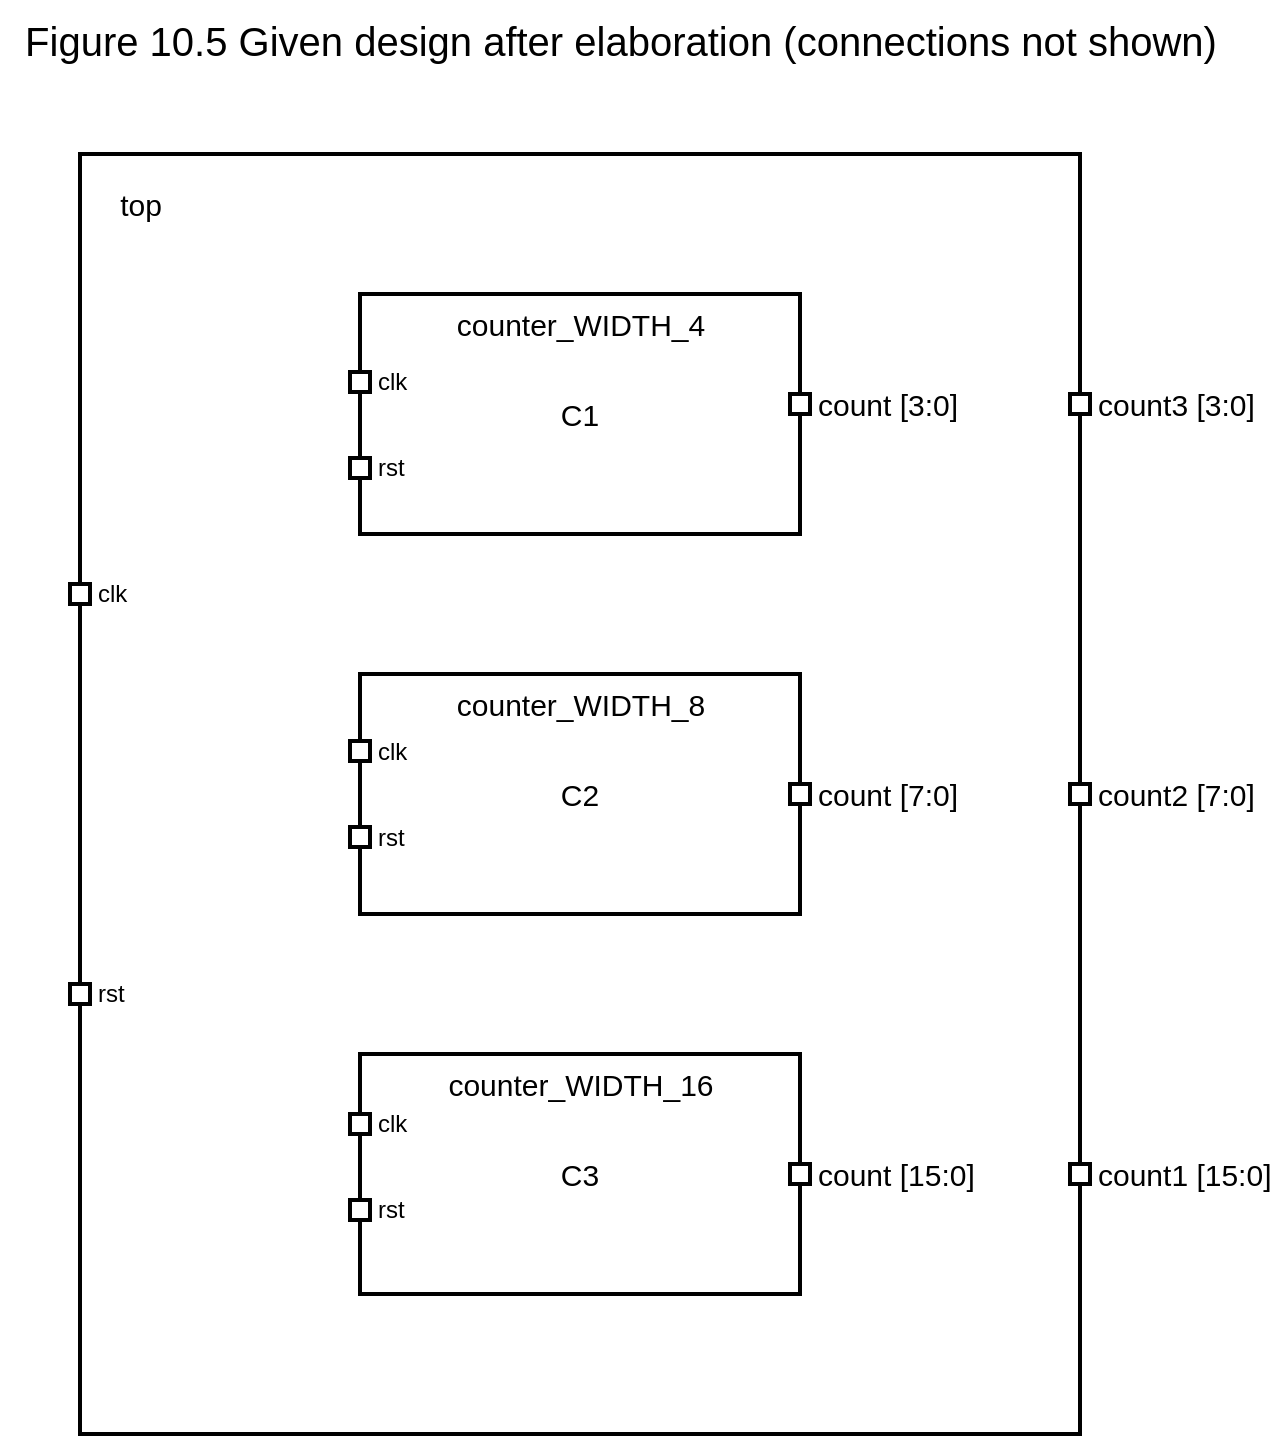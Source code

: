 <mxfile version="26.2.10">
  <diagram name="Page-1" id="7e0a89b8-554c-2b80-1dc8-d5c74ca68de4">
    <mxGraphModel dx="1215" dy="710" grid="0" gridSize="10" guides="1" tooltips="1" connect="1" arrows="1" fold="1" page="1" pageScale="1" pageWidth="1100" pageHeight="850" background="none" math="0" shadow="0">
      <root>
        <mxCell id="0" />
        <mxCell id="1" parent="0" />
        <mxCell id="eWZYyE1SWQtNZKoHh4lj-1" value="" style="rounded=0;whiteSpace=wrap;html=1;fontSize=15;strokeWidth=2;" vertex="1" parent="1">
          <mxGeometry x="275" y="180" width="500" height="640" as="geometry" />
        </mxCell>
        <mxCell id="eWZYyE1SWQtNZKoHh4lj-3" value="C1" style="rounded=0;whiteSpace=wrap;html=1;fontSize=15;strokeWidth=2;" vertex="1" parent="1">
          <mxGeometry x="415" y="250" width="220" height="120" as="geometry" />
        </mxCell>
        <mxCell id="eWZYyE1SWQtNZKoHh4lj-4" value="C2" style="rounded=0;whiteSpace=wrap;html=1;fontSize=15;strokeWidth=2;" vertex="1" parent="1">
          <mxGeometry x="415" y="440" width="220" height="120" as="geometry" />
        </mxCell>
        <mxCell id="eWZYyE1SWQtNZKoHh4lj-5" value="C3" style="rounded=0;whiteSpace=wrap;html=1;fontSize=15;strokeWidth=2;" vertex="1" parent="1">
          <mxGeometry x="415" y="630" width="220" height="120" as="geometry" />
        </mxCell>
        <mxCell id="eWZYyE1SWQtNZKoHh4lj-6" value="top" style="text;html=1;align=center;verticalAlign=middle;resizable=0;points=[];autosize=1;strokeColor=none;fillColor=none;fontSize=15;strokeWidth=2;" vertex="1" parent="1">
          <mxGeometry x="285" y="190" width="40" height="30" as="geometry" />
        </mxCell>
        <mxCell id="eWZYyE1SWQtNZKoHh4lj-7" value="counter_WIDTH_4" style="text;html=1;align=center;verticalAlign=middle;resizable=0;points=[];autosize=1;strokeColor=none;fillColor=none;fontSize=15;strokeWidth=2;" vertex="1" parent="1">
          <mxGeometry x="450" y="250" width="150" height="30" as="geometry" />
        </mxCell>
        <mxCell id="eWZYyE1SWQtNZKoHh4lj-8" value="counter_WIDTH_8" style="text;html=1;align=center;verticalAlign=middle;resizable=0;points=[];autosize=1;strokeColor=none;fillColor=none;fontSize=15;strokeWidth=2;" vertex="1" parent="1">
          <mxGeometry x="450" y="440" width="150" height="30" as="geometry" />
        </mxCell>
        <mxCell id="eWZYyE1SWQtNZKoHh4lj-9" value="counter_WIDTH_16" style="text;html=1;align=center;verticalAlign=middle;resizable=0;points=[];autosize=1;strokeColor=none;fillColor=none;fontSize=15;strokeWidth=2;" vertex="1" parent="1">
          <mxGeometry x="445" y="630" width="160" height="30" as="geometry" />
        </mxCell>
        <mxCell id="eWZYyE1SWQtNZKoHh4lj-30" value="Figure 10.5 Given design after elaboration (connections not shown)" style="text;html=1;align=center;verticalAlign=middle;resizable=0;points=[];autosize=1;strokeColor=none;fillColor=none;fontSize=20;strokeWidth=2;" vertex="1" parent="1">
          <mxGeometry x="235" y="103" width="620" height="40" as="geometry" />
        </mxCell>
        <mxCell id="eWZYyE1SWQtNZKoHh4lj-31" value="clk" style="fontStyle=0;labelPosition=right;verticalLabelPosition=middle;align=left;verticalAlign=middle;spacingLeft=2;html=1;strokeWidth=2;" vertex="1" parent="1">
          <mxGeometry x="270" y="395" width="10" height="10" as="geometry" />
        </mxCell>
        <mxCell id="eWZYyE1SWQtNZKoHh4lj-35" value="rst" style="fontStyle=0;labelPosition=right;verticalLabelPosition=middle;align=left;verticalAlign=middle;spacingLeft=2;html=1;strokeWidth=2;" vertex="1" parent="1">
          <mxGeometry x="270" y="595" width="10" height="10" as="geometry" />
        </mxCell>
        <mxCell id="eWZYyE1SWQtNZKoHh4lj-36" value="clk" style="fontStyle=0;labelPosition=right;verticalLabelPosition=middle;align=left;verticalAlign=middle;spacingLeft=2;html=1;strokeWidth=2;" vertex="1" parent="1">
          <mxGeometry x="410" y="289" width="10" height="10" as="geometry" />
        </mxCell>
        <mxCell id="eWZYyE1SWQtNZKoHh4lj-37" value="rst" style="fontStyle=0;labelPosition=right;verticalLabelPosition=middle;align=left;verticalAlign=middle;spacingLeft=2;html=1;strokeWidth=2;" vertex="1" parent="1">
          <mxGeometry x="410" y="332" width="10" height="10" as="geometry" />
        </mxCell>
        <mxCell id="eWZYyE1SWQtNZKoHh4lj-39" value="clk" style="fontStyle=0;labelPosition=right;verticalLabelPosition=middle;align=left;verticalAlign=middle;spacingLeft=2;html=1;strokeWidth=2;" vertex="1" parent="1">
          <mxGeometry x="410" y="473.5" width="10" height="10" as="geometry" />
        </mxCell>
        <mxCell id="eWZYyE1SWQtNZKoHh4lj-40" value="rst" style="fontStyle=0;labelPosition=right;verticalLabelPosition=middle;align=left;verticalAlign=middle;spacingLeft=2;html=1;strokeWidth=2;" vertex="1" parent="1">
          <mxGeometry x="410" y="516.5" width="10" height="10" as="geometry" />
        </mxCell>
        <mxCell id="eWZYyE1SWQtNZKoHh4lj-41" value="clk" style="fontStyle=0;labelPosition=right;verticalLabelPosition=middle;align=left;verticalAlign=middle;spacingLeft=2;html=1;strokeWidth=2;" vertex="1" parent="1">
          <mxGeometry x="410" y="660" width="10" height="10" as="geometry" />
        </mxCell>
        <mxCell id="eWZYyE1SWQtNZKoHh4lj-42" value="rst" style="fontStyle=0;labelPosition=right;verticalLabelPosition=middle;align=left;verticalAlign=middle;spacingLeft=2;html=1;strokeWidth=2;" vertex="1" parent="1">
          <mxGeometry x="410" y="703" width="10" height="10" as="geometry" />
        </mxCell>
        <mxCell id="eWZYyE1SWQtNZKoHh4lj-43" value="&lt;span style=&quot;font-size: 15px; text-align: center;&quot;&gt;count [7:0]&lt;/span&gt;" style="fontStyle=0;labelPosition=right;verticalLabelPosition=middle;align=left;verticalAlign=middle;spacingLeft=2;html=1;strokeWidth=2;" vertex="1" parent="1">
          <mxGeometry x="630" y="495" width="10" height="10" as="geometry" />
        </mxCell>
        <mxCell id="eWZYyE1SWQtNZKoHh4lj-44" value="&lt;span style=&quot;font-size: 15px; text-align: center;&quot;&gt;count [15:0]&lt;/span&gt;" style="fontStyle=0;labelPosition=right;verticalLabelPosition=middle;align=left;verticalAlign=middle;spacingLeft=2;html=1;strokeWidth=2;" vertex="1" parent="1">
          <mxGeometry x="630" y="685" width="10" height="10" as="geometry" />
        </mxCell>
        <mxCell id="eWZYyE1SWQtNZKoHh4lj-45" value="&lt;span style=&quot;font-size: 15px; text-align: center;&quot;&gt;count [3:0]&lt;/span&gt;" style="fontStyle=0;labelPosition=right;verticalLabelPosition=middle;align=left;verticalAlign=middle;spacingLeft=2;html=1;strokeWidth=2;" vertex="1" parent="1">
          <mxGeometry x="630" y="300" width="10" height="10" as="geometry" />
        </mxCell>
        <mxCell id="eWZYyE1SWQtNZKoHh4lj-46" value="&lt;span style=&quot;font-size: 15px; text-align: center;&quot;&gt;count3 [3:0]&lt;/span&gt;" style="fontStyle=0;labelPosition=right;verticalLabelPosition=middle;align=left;verticalAlign=middle;spacingLeft=2;html=1;strokeWidth=2;" vertex="1" parent="1">
          <mxGeometry x="770" y="300" width="10" height="10" as="geometry" />
        </mxCell>
        <mxCell id="eWZYyE1SWQtNZKoHh4lj-47" value="&lt;span style=&quot;font-size: 15px; text-align: center;&quot;&gt;count2 [7:0]&lt;/span&gt;" style="fontStyle=0;labelPosition=right;verticalLabelPosition=middle;align=left;verticalAlign=middle;spacingLeft=2;html=1;strokeWidth=2;" vertex="1" parent="1">
          <mxGeometry x="770" y="495" width="10" height="10" as="geometry" />
        </mxCell>
        <mxCell id="eWZYyE1SWQtNZKoHh4lj-48" value="&lt;span style=&quot;font-size: 15px; text-align: center;&quot;&gt;count1 [15:0]&lt;/span&gt;" style="fontStyle=0;labelPosition=right;verticalLabelPosition=middle;align=left;verticalAlign=middle;spacingLeft=2;html=1;strokeWidth=2;" vertex="1" parent="1">
          <mxGeometry x="770" y="685" width="10" height="10" as="geometry" />
        </mxCell>
      </root>
    </mxGraphModel>
  </diagram>
</mxfile>
